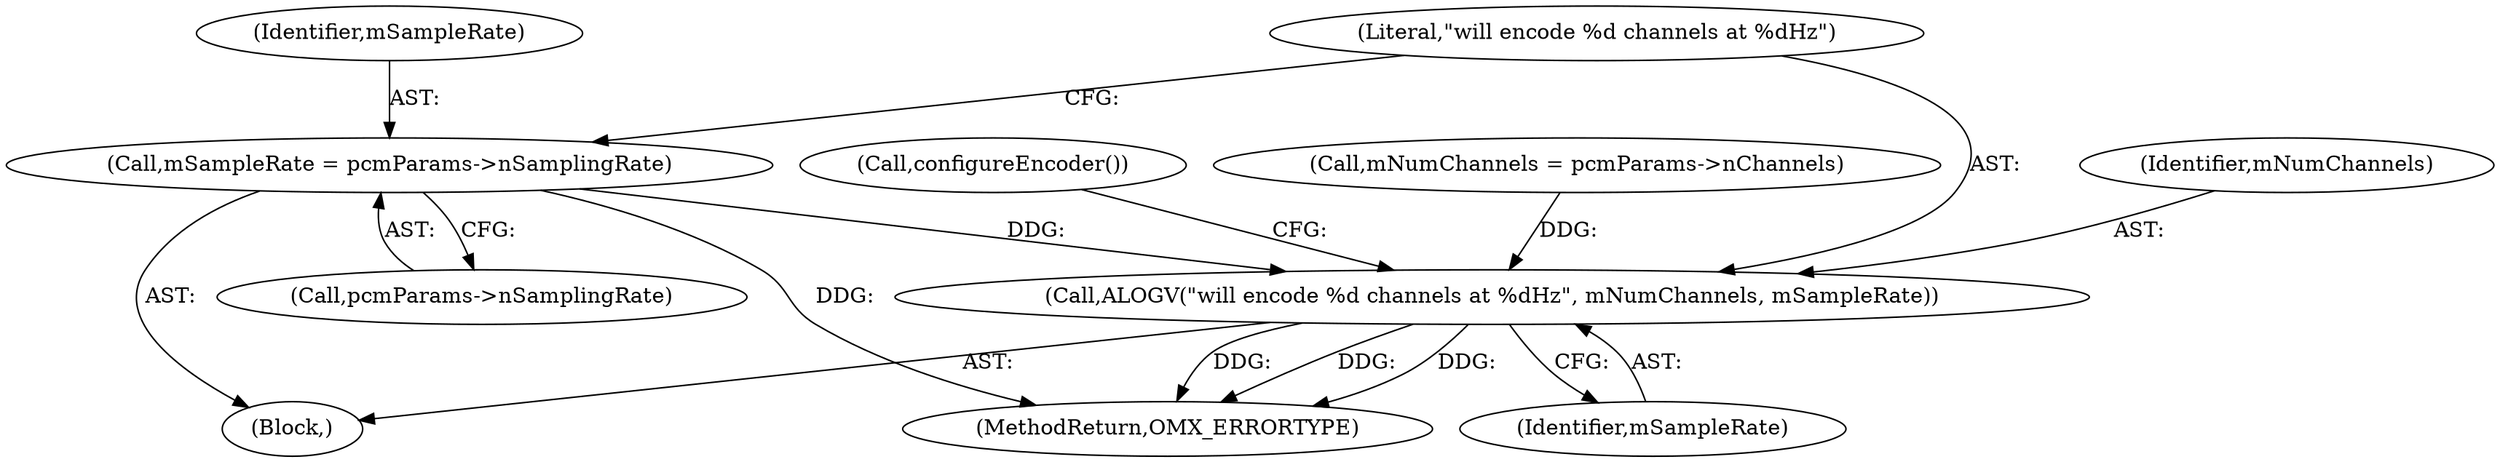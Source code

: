 digraph "0_Android_295c883fe3105b19bcd0f9e07d54c6b589fc5bff_18@pointer" {
"1000162" [label="(Call,mSampleRate = pcmParams->nSamplingRate)"];
"1000167" [label="(Call,ALOGV(\"will encode %d channels at %dHz\", mNumChannels, mSampleRate))"];
"1000157" [label="(Call,mNumChannels = pcmParams->nChannels)"];
"1000162" [label="(Call,mSampleRate = pcmParams->nSamplingRate)"];
"1000271" [label="(MethodReturn,OMX_ERRORTYPE)"];
"1000164" [label="(Call,pcmParams->nSamplingRate)"];
"1000168" [label="(Literal,\"will encode %d channels at %dHz\")"];
"1000169" [label="(Identifier,mNumChannels)"];
"1000109" [label="(Block,)"];
"1000163" [label="(Identifier,mSampleRate)"];
"1000172" [label="(Call,configureEncoder())"];
"1000167" [label="(Call,ALOGV(\"will encode %d channels at %dHz\", mNumChannels, mSampleRate))"];
"1000170" [label="(Identifier,mSampleRate)"];
"1000162" -> "1000109"  [label="AST: "];
"1000162" -> "1000164"  [label="CFG: "];
"1000163" -> "1000162"  [label="AST: "];
"1000164" -> "1000162"  [label="AST: "];
"1000168" -> "1000162"  [label="CFG: "];
"1000162" -> "1000271"  [label="DDG: "];
"1000162" -> "1000167"  [label="DDG: "];
"1000167" -> "1000109"  [label="AST: "];
"1000167" -> "1000170"  [label="CFG: "];
"1000168" -> "1000167"  [label="AST: "];
"1000169" -> "1000167"  [label="AST: "];
"1000170" -> "1000167"  [label="AST: "];
"1000172" -> "1000167"  [label="CFG: "];
"1000167" -> "1000271"  [label="DDG: "];
"1000167" -> "1000271"  [label="DDG: "];
"1000167" -> "1000271"  [label="DDG: "];
"1000157" -> "1000167"  [label="DDG: "];
}
